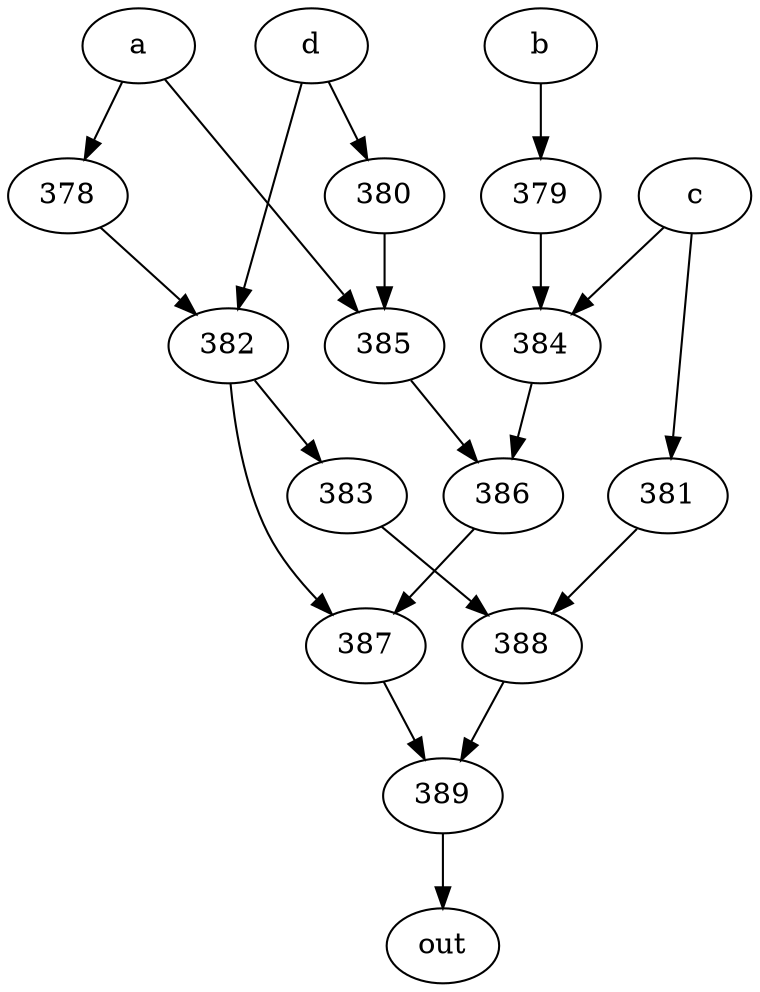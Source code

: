 strict digraph "" {
	389 -> out;
	a -> 378;
	a -> 385;
	378 -> 382;
	385 -> 386;
	382 -> 383;
	382 -> 387;
	386 -> 387;
	b -> 379;
	379 -> 384;
	384 -> 386;
	c -> 384;
	c -> 381;
	381 -> 388;
	388 -> 389;
	d -> 382;
	d -> 380;
	380 -> 385;
	383 -> 388;
	387 -> 389;
}
